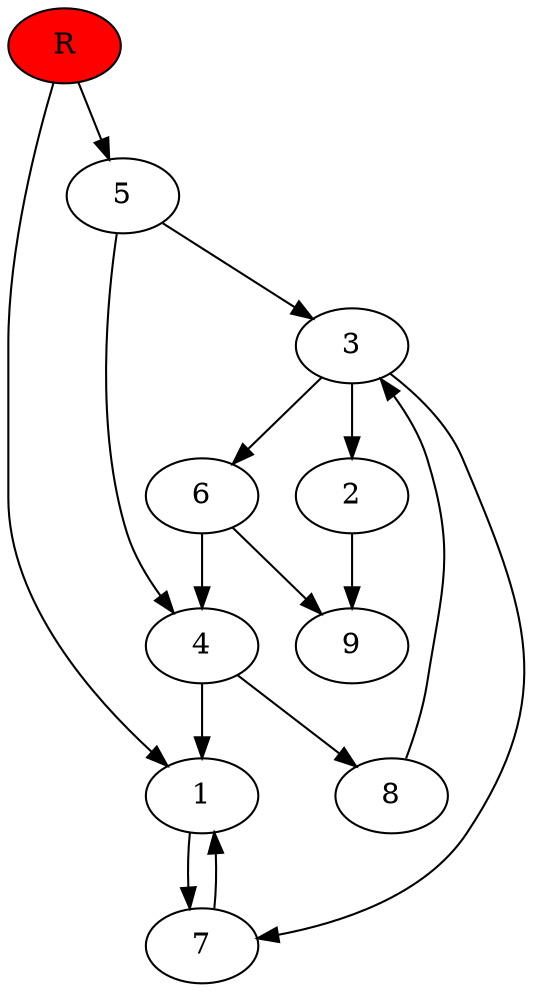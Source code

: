 digraph prb63530 {
	1
	2
	3
	4
	5
	6
	7
	8
	R [fillcolor="#ff0000" style=filled]
	1 -> 7
	2 -> 9
	3 -> 2
	3 -> 6
	3 -> 7
	4 -> 1
	4 -> 8
	5 -> 3
	5 -> 4
	6 -> 4
	6 -> 9
	7 -> 1
	8 -> 3
	R -> 1
	R -> 5
}
